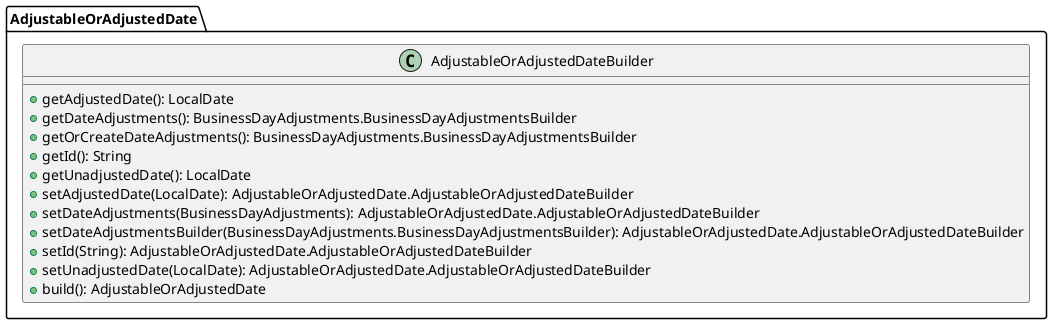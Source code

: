 @startuml

    class AdjustableOrAdjustedDate.AdjustableOrAdjustedDateBuilder [[AdjustableOrAdjustedDate.AdjustableOrAdjustedDateBuilder.html]] {
        +getAdjustedDate(): LocalDate
        +getDateAdjustments(): BusinessDayAdjustments.BusinessDayAdjustmentsBuilder
        +getOrCreateDateAdjustments(): BusinessDayAdjustments.BusinessDayAdjustmentsBuilder
        +getId(): String
        +getUnadjustedDate(): LocalDate
        +setAdjustedDate(LocalDate): AdjustableOrAdjustedDate.AdjustableOrAdjustedDateBuilder
        +setDateAdjustments(BusinessDayAdjustments): AdjustableOrAdjustedDate.AdjustableOrAdjustedDateBuilder
        +setDateAdjustmentsBuilder(BusinessDayAdjustments.BusinessDayAdjustmentsBuilder): AdjustableOrAdjustedDate.AdjustableOrAdjustedDateBuilder
        +setId(String): AdjustableOrAdjustedDate.AdjustableOrAdjustedDateBuilder
        +setUnadjustedDate(LocalDate): AdjustableOrAdjustedDate.AdjustableOrAdjustedDateBuilder
        +build(): AdjustableOrAdjustedDate
    }

@enduml
